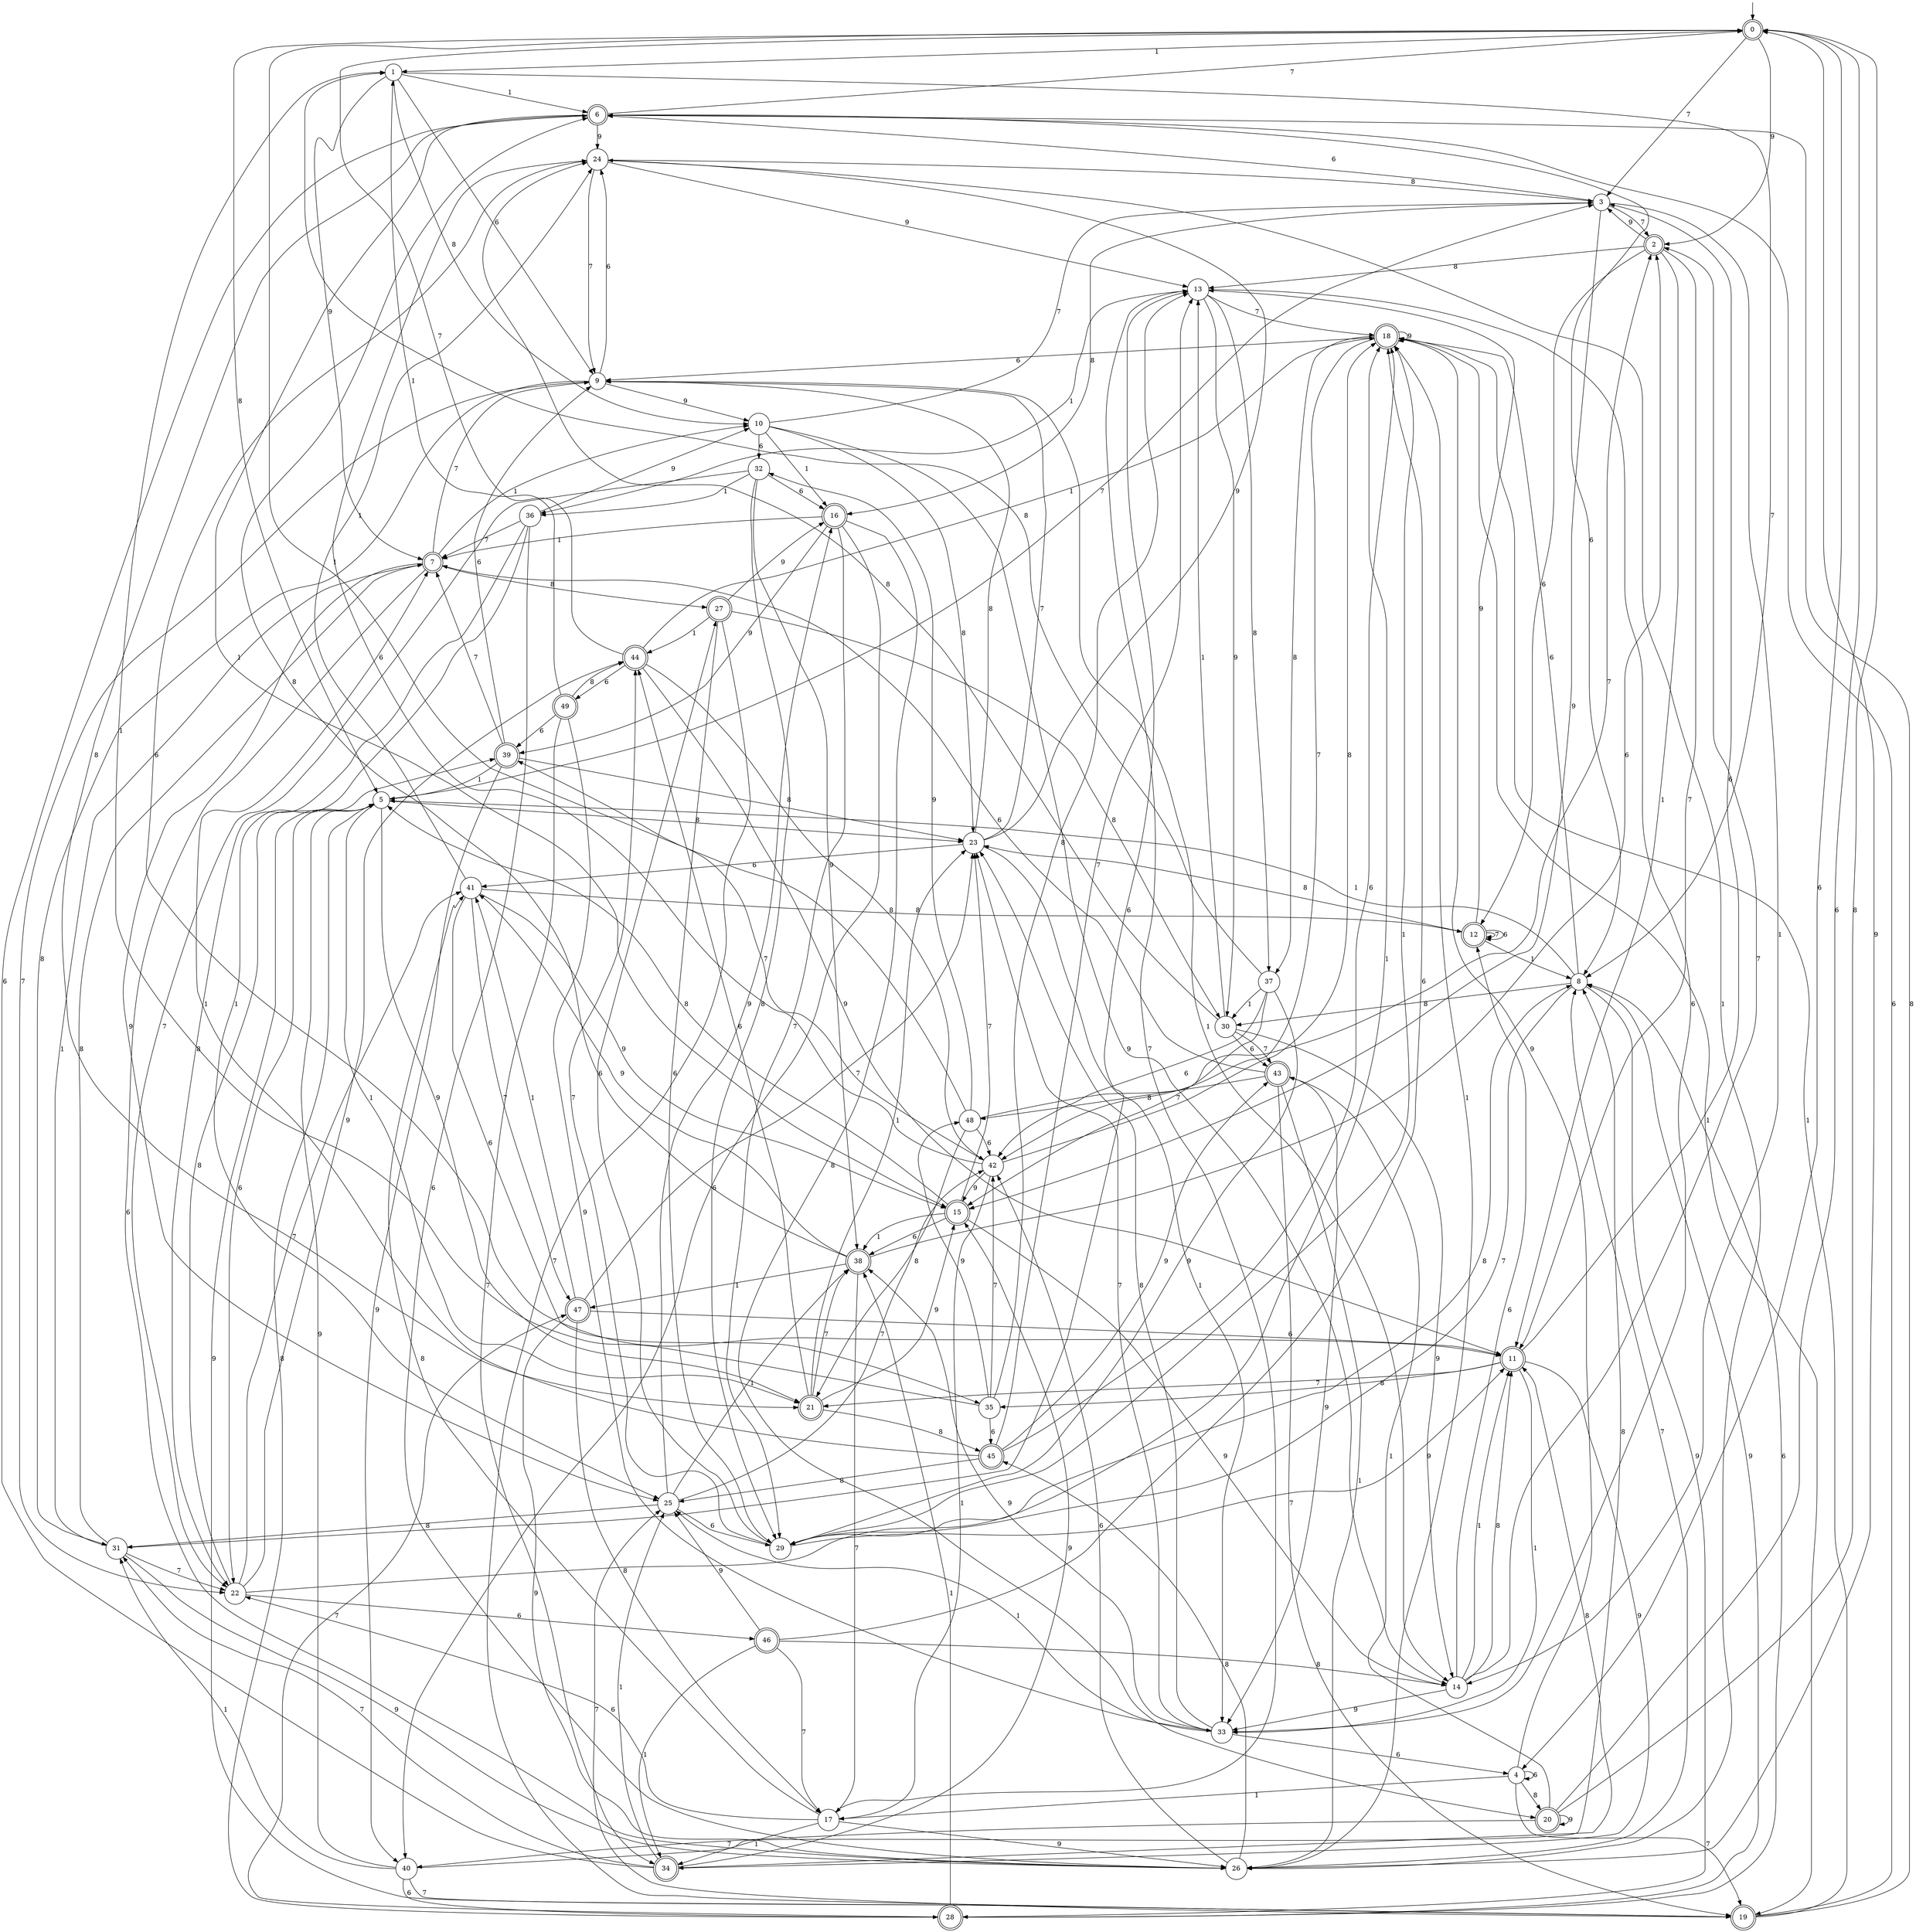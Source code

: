 digraph g {

	s0 [shape="doublecircle" label="0"];
	s1 [shape="circle" label="1"];
	s2 [shape="doublecircle" label="2"];
	s3 [shape="circle" label="3"];
	s4 [shape="circle" label="4"];
	s5 [shape="circle" label="5"];
	s6 [shape="doublecircle" label="6"];
	s7 [shape="doublecircle" label="7"];
	s8 [shape="circle" label="8"];
	s9 [shape="circle" label="9"];
	s10 [shape="circle" label="10"];
	s11 [shape="doublecircle" label="11"];
	s12 [shape="doublecircle" label="12"];
	s13 [shape="circle" label="13"];
	s14 [shape="circle" label="14"];
	s15 [shape="doublecircle" label="15"];
	s16 [shape="doublecircle" label="16"];
	s17 [shape="circle" label="17"];
	s18 [shape="doublecircle" label="18"];
	s19 [shape="doublecircle" label="19"];
	s20 [shape="doublecircle" label="20"];
	s21 [shape="doublecircle" label="21"];
	s22 [shape="circle" label="22"];
	s23 [shape="circle" label="23"];
	s24 [shape="circle" label="24"];
	s25 [shape="circle" label="25"];
	s26 [shape="circle" label="26"];
	s27 [shape="doublecircle" label="27"];
	s28 [shape="doublecircle" label="28"];
	s29 [shape="circle" label="29"];
	s30 [shape="circle" label="30"];
	s31 [shape="circle" label="31"];
	s32 [shape="circle" label="32"];
	s33 [shape="circle" label="33"];
	s34 [shape="doublecircle" label="34"];
	s35 [shape="circle" label="35"];
	s36 [shape="circle" label="36"];
	s37 [shape="circle" label="37"];
	s38 [shape="doublecircle" label="38"];
	s39 [shape="doublecircle" label="39"];
	s40 [shape="circle" label="40"];
	s41 [shape="circle" label="41"];
	s42 [shape="circle" label="42"];
	s43 [shape="doublecircle" label="43"];
	s44 [shape="doublecircle" label="44"];
	s45 [shape="doublecircle" label="45"];
	s46 [shape="doublecircle" label="46"];
	s47 [shape="doublecircle" label="47"];
	s48 [shape="circle" label="48"];
	s49 [shape="doublecircle" label="49"];
	s0 -> s1 [label="1"];
	s0 -> s2 [label="9"];
	s0 -> s3 [label="7"];
	s0 -> s4 [label="6"];
	s0 -> s5 [label="8"];
	s1 -> s6 [label="1"];
	s1 -> s7 [label="9"];
	s1 -> s8 [label="7"];
	s1 -> s9 [label="6"];
	s1 -> s10 [label="8"];
	s2 -> s11 [label="1"];
	s2 -> s3 [label="9"];
	s2 -> s11 [label="7"];
	s2 -> s12 [label="6"];
	s2 -> s13 [label="8"];
	s3 -> s14 [label="1"];
	s3 -> s15 [label="9"];
	s3 -> s2 [label="7"];
	s3 -> s6 [label="6"];
	s3 -> s16 [label="8"];
	s4 -> s17 [label="1"];
	s4 -> s18 [label="9"];
	s4 -> s19 [label="7"];
	s4 -> s4 [label="6"];
	s4 -> s20 [label="8"];
	s5 -> s21 [label="1"];
	s5 -> s21 [label="9"];
	s5 -> s3 [label="7"];
	s5 -> s22 [label="6"];
	s5 -> s23 [label="8"];
	s6 -> s15 [label="1"];
	s6 -> s24 [label="9"];
	s6 -> s0 [label="7"];
	s6 -> s8 [label="6"];
	s6 -> s21 [label="8"];
	s7 -> s10 [label="1"];
	s7 -> s25 [label="9"];
	s7 -> s9 [label="7"];
	s7 -> s26 [label="6"];
	s7 -> s27 [label="8"];
	s8 -> s5 [label="1"];
	s8 -> s28 [label="9"];
	s8 -> s29 [label="7"];
	s8 -> s18 [label="6"];
	s8 -> s30 [label="8"];
	s9 -> s14 [label="1"];
	s9 -> s10 [label="9"];
	s9 -> s22 [label="7"];
	s9 -> s24 [label="6"];
	s9 -> s31 [label="8"];
	s10 -> s16 [label="1"];
	s10 -> s14 [label="9"];
	s10 -> s3 [label="7"];
	s10 -> s32 [label="6"];
	s10 -> s23 [label="8"];
	s11 -> s33 [label="1"];
	s11 -> s34 [label="9"];
	s11 -> s21 [label="7"];
	s11 -> s3 [label="6"];
	s11 -> s35 [label="8"];
	s12 -> s8 [label="1"];
	s12 -> s13 [label="9"];
	s12 -> s12 [label="7"];
	s12 -> s12 [label="6"];
	s12 -> s23 [label="8"];
	s13 -> s36 [label="1"];
	s13 -> s30 [label="9"];
	s13 -> s18 [label="7"];
	s13 -> s33 [label="6"];
	s13 -> s37 [label="8"];
	s14 -> s11 [label="1"];
	s14 -> s33 [label="9"];
	s14 -> s2 [label="7"];
	s14 -> s12 [label="6"];
	s14 -> s11 [label="8"];
	s15 -> s38 [label="1"];
	s15 -> s14 [label="9"];
	s15 -> s23 [label="7"];
	s15 -> s38 [label="6"];
	s15 -> s5 [label="8"];
	s16 -> s7 [label="1"];
	s16 -> s39 [label="9"];
	s16 -> s29 [label="7"];
	s16 -> s40 [label="6"];
	s16 -> s20 [label="8"];
	s17 -> s34 [label="1"];
	s17 -> s26 [label="9"];
	s17 -> s13 [label="7"];
	s17 -> s22 [label="6"];
	s17 -> s41 [label="8"];
	s18 -> s19 [label="1"];
	s18 -> s18 [label="9"];
	s18 -> s42 [label="7"];
	s18 -> s9 [label="6"];
	s18 -> s37 [label="8"];
	s19 -> s18 [label="1"];
	s19 -> s5 [label="9"];
	s19 -> s25 [label="7"];
	s19 -> s6 [label="6"];
	s19 -> s6 [label="8"];
	s20 -> s43 [label="1"];
	s20 -> s20 [label="9"];
	s20 -> s40 [label="7"];
	s20 -> s0 [label="6"];
	s20 -> s0 [label="8"];
	s21 -> s23 [label="1"];
	s21 -> s15 [label="9"];
	s21 -> s38 [label="7"];
	s21 -> s44 [label="6"];
	s21 -> s45 [label="8"];
	s22 -> s18 [label="1"];
	s22 -> s44 [label="9"];
	s22 -> s41 [label="7"];
	s22 -> s46 [label="6"];
	s22 -> s39 [label="8"];
	s23 -> s33 [label="1"];
	s23 -> s24 [label="9"];
	s23 -> s9 [label="7"];
	s23 -> s41 [label="6"];
	s23 -> s9 [label="8"];
	s24 -> s26 [label="1"];
	s24 -> s13 [label="9"];
	s24 -> s9 [label="7"];
	s24 -> s11 [label="6"];
	s24 -> s3 [label="8"];
	s25 -> s38 [label="1"];
	s25 -> s16 [label="9"];
	s25 -> s42 [label="7"];
	s25 -> s29 [label="6"];
	s25 -> s31 [label="8"];
	s26 -> s18 [label="1"];
	s26 -> s0 [label="9"];
	s26 -> s8 [label="7"];
	s26 -> s42 [label="6"];
	s26 -> s45 [label="8"];
	s27 -> s44 [label="1"];
	s27 -> s16 [label="9"];
	s27 -> s19 [label="7"];
	s27 -> s29 [label="6"];
	s27 -> s30 [label="8"];
	s28 -> s38 [label="1"];
	s28 -> s8 [label="9"];
	s28 -> s47 [label="7"];
	s28 -> s8 [label="6"];
	s28 -> s5 [label="8"];
	s29 -> s18 [label="1"];
	s29 -> s11 [label="9"];
	s29 -> s44 [label="7"];
	s29 -> s27 [label="6"];
	s29 -> s8 [label="8"];
	s30 -> s13 [label="1"];
	s30 -> s14 [label="9"];
	s30 -> s43 [label="7"];
	s30 -> s43 [label="6"];
	s30 -> s24 [label="8"];
	s31 -> s7 [label="1"];
	s31 -> s26 [label="9"];
	s31 -> s22 [label="7"];
	s31 -> s13 [label="6"];
	s31 -> s7 [label="8"];
	s32 -> s36 [label="1"];
	s32 -> s38 [label="9"];
	s32 -> s22 [label="7"];
	s32 -> s16 [label="6"];
	s32 -> s29 [label="8"];
	s33 -> s25 [label="1"];
	s33 -> s38 [label="9"];
	s33 -> s23 [label="7"];
	s33 -> s4 [label="6"];
	s33 -> s23 [label="8"];
	s34 -> s25 [label="1"];
	s34 -> s15 [label="9"];
	s34 -> s31 [label="7"];
	s34 -> s6 [label="6"];
	s34 -> s11 [label="8"];
	s35 -> s1 [label="1"];
	s35 -> s48 [label="9"];
	s35 -> s42 [label="7"];
	s35 -> s45 [label="6"];
	s35 -> s13 [label="8"];
	s36 -> s25 [label="1"];
	s36 -> s10 [label="9"];
	s36 -> s7 [label="7"];
	s36 -> s26 [label="6"];
	s36 -> s22 [label="8"];
	s37 -> s30 [label="1"];
	s37 -> s29 [label="9"];
	s37 -> s15 [label="7"];
	s37 -> s42 [label="6"];
	s37 -> s1 [label="8"];
	s38 -> s47 [label="1"];
	s38 -> s41 [label="9"];
	s38 -> s17 [label="7"];
	s38 -> s2 [label="6"];
	s38 -> s6 [label="8"];
	s39 -> s5 [label="1"];
	s39 -> s40 [label="9"];
	s39 -> s7 [label="7"];
	s39 -> s9 [label="6"];
	s39 -> s23 [label="8"];
	s40 -> s31 [label="1"];
	s40 -> s5 [label="9"];
	s40 -> s19 [label="7"];
	s40 -> s28 [label="6"];
	s40 -> s8 [label="8"];
	s41 -> s24 [label="1"];
	s41 -> s15 [label="9"];
	s41 -> s47 [label="7"];
	s41 -> s35 [label="6"];
	s41 -> s12 [label="8"];
	s42 -> s17 [label="1"];
	s42 -> s15 [label="9"];
	s42 -> s39 [label="7"];
	s42 -> s24 [label="6"];
	s42 -> s18 [label="8"];
	s43 -> s26 [label="1"];
	s43 -> s33 [label="9"];
	s43 -> s19 [label="7"];
	s43 -> s7 [label="6"];
	s43 -> s48 [label="8"];
	s44 -> s18 [label="1"];
	s44 -> s11 [label="9"];
	s44 -> s0 [label="7"];
	s44 -> s49 [label="6"];
	s44 -> s42 [label="8"];
	s45 -> s7 [label="1"];
	s45 -> s43 [label="9"];
	s45 -> s13 [label="7"];
	s45 -> s18 [label="6"];
	s45 -> s25 [label="8"];
	s46 -> s34 [label="1"];
	s46 -> s25 [label="9"];
	s46 -> s17 [label="7"];
	s46 -> s18 [label="6"];
	s46 -> s14 [label="8"];
	s47 -> s41 [label="1"];
	s47 -> s26 [label="9"];
	s47 -> s23 [label="7"];
	s47 -> s11 [label="6"];
	s47 -> s17 [label="8"];
	s48 -> s0 [label="1"];
	s48 -> s32 [label="9"];
	s48 -> s2 [label="7"];
	s48 -> s42 [label="6"];
	s48 -> s21 [label="8"];
	s49 -> s1 [label="1"];
	s49 -> s33 [label="9"];
	s49 -> s34 [label="7"];
	s49 -> s39 [label="6"];
	s49 -> s44 [label="8"];

__start0 [label="" shape="none" width="0" height="0"];
__start0 -> s0;

}
